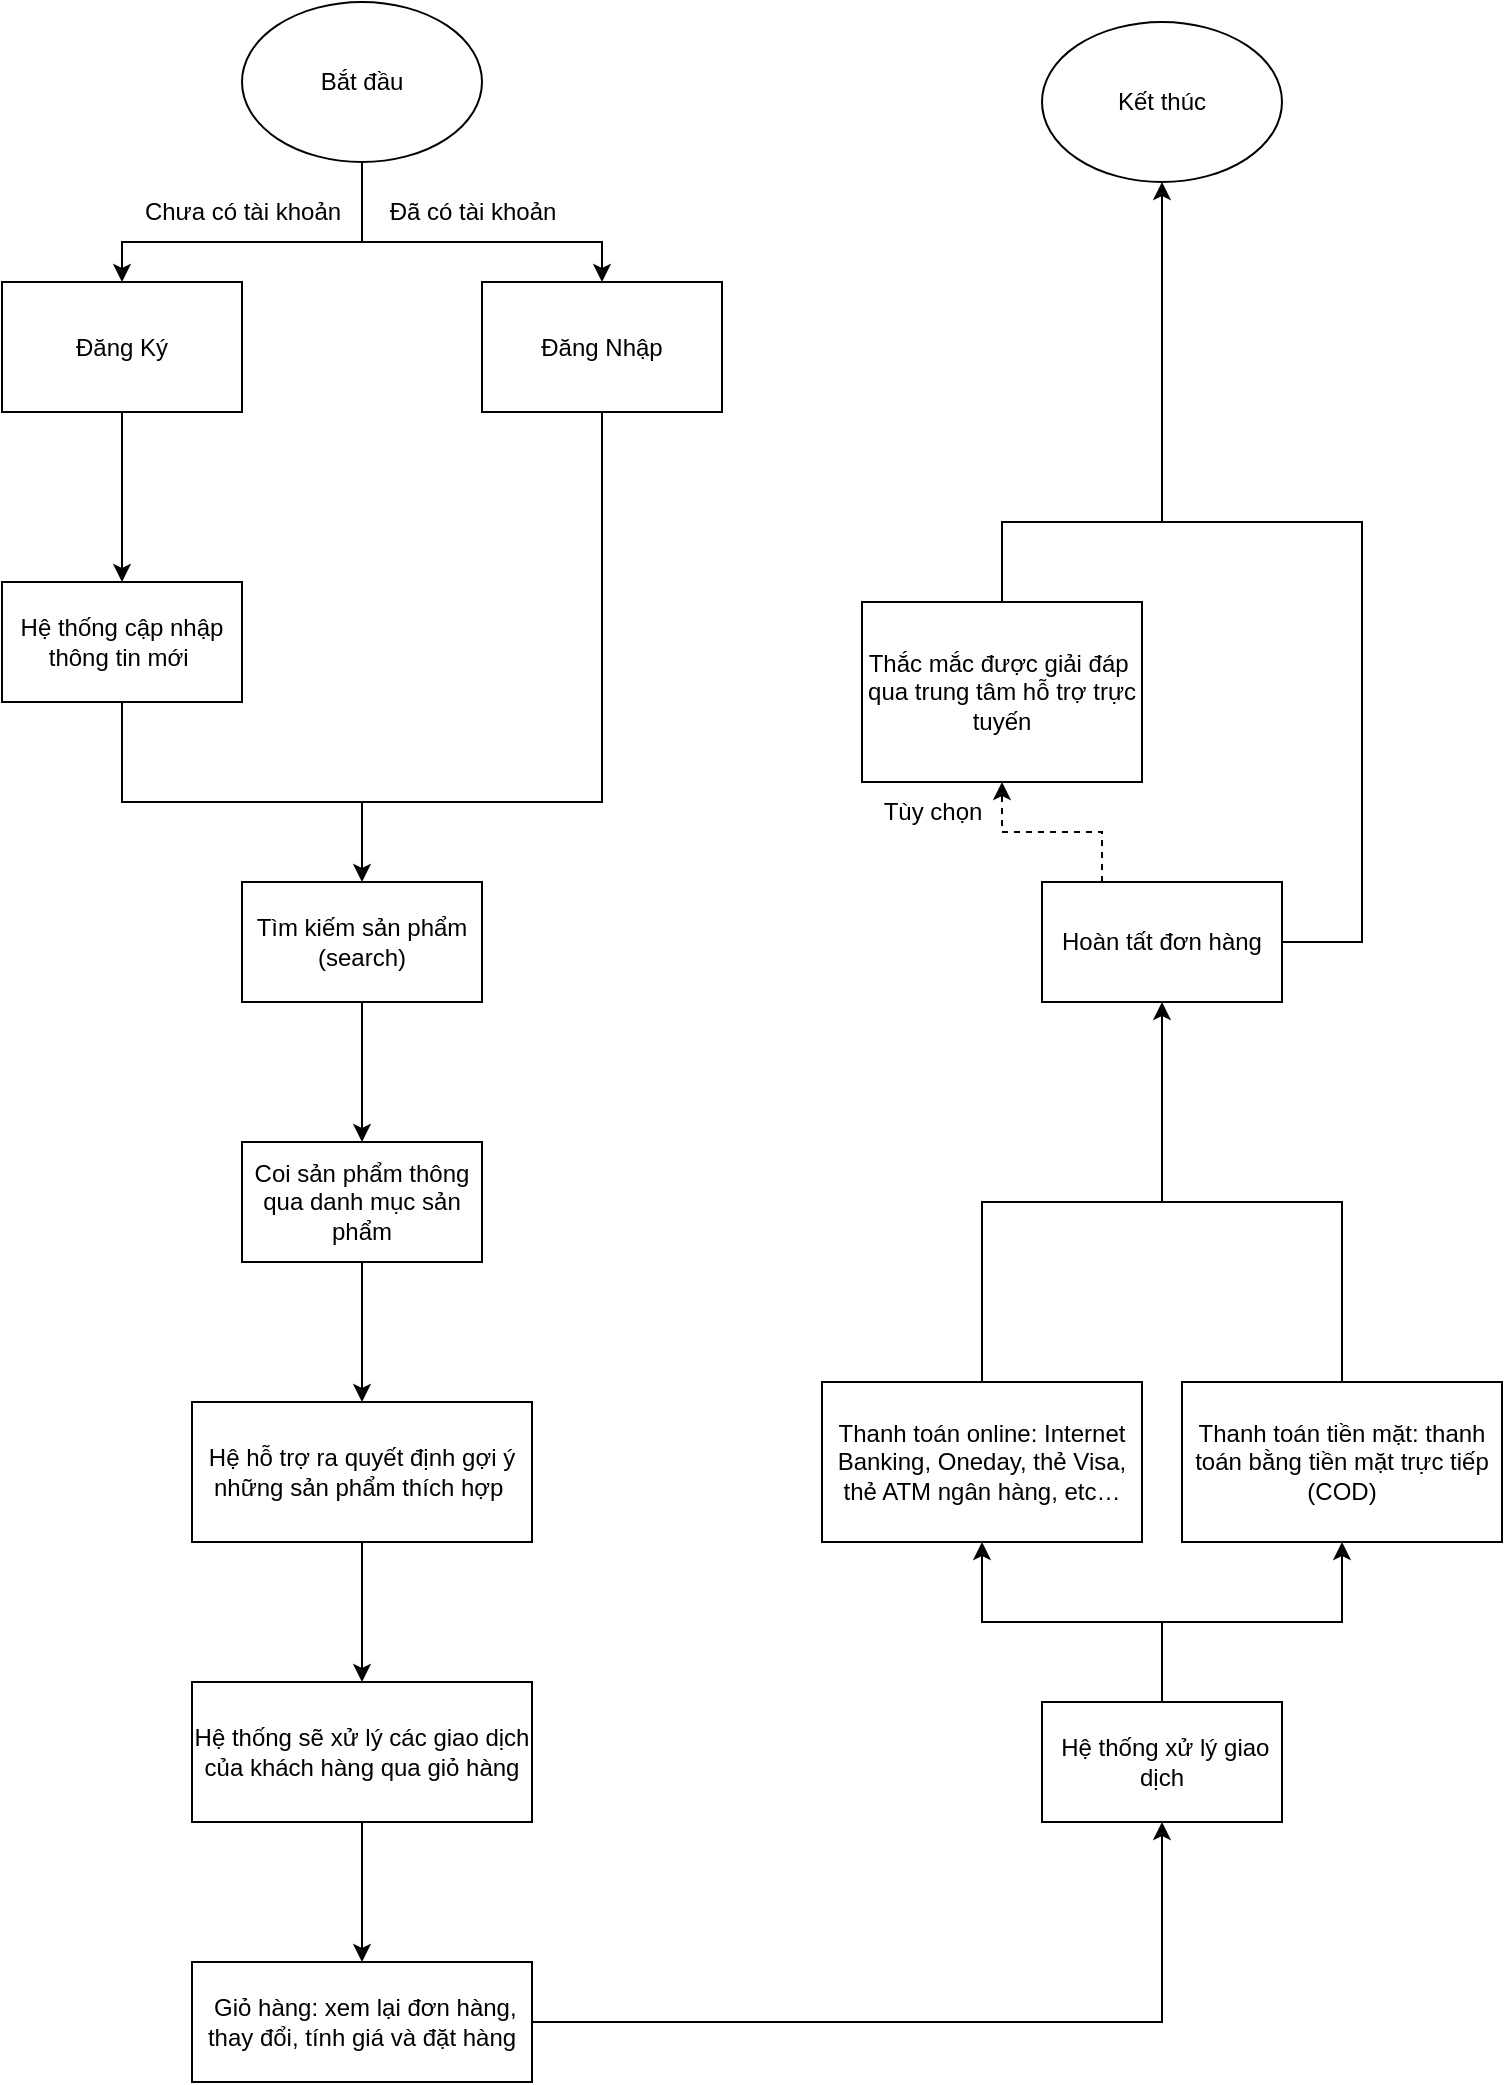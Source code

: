 <mxfile version="24.0.1" type="device">
  <diagram name="Trang-1" id="wBRvA0FRuDgJz07K_90X">
    <mxGraphModel dx="1895" dy="1035" grid="1" gridSize="10" guides="1" tooltips="1" connect="1" arrows="1" fold="1" page="1" pageScale="1" pageWidth="827" pageHeight="1169" math="0" shadow="0">
      <root>
        <mxCell id="0" />
        <mxCell id="1" parent="0" />
        <mxCell id="P-LI7PInyzLhVxZQNnNQ-30" style="edgeStyle=orthogonalEdgeStyle;rounded=0;orthogonalLoop=1;jettySize=auto;html=1;exitX=0.5;exitY=1;exitDx=0;exitDy=0;" edge="1" parent="1" source="P-LI7PInyzLhVxZQNnNQ-1" target="P-LI7PInyzLhVxZQNnNQ-31">
          <mxGeometry relative="1" as="geometry">
            <mxPoint x="99.667" y="280" as="targetPoint" />
          </mxGeometry>
        </mxCell>
        <mxCell id="P-LI7PInyzLhVxZQNnNQ-1" value="Đăng Ký" style="rounded=0;whiteSpace=wrap;html=1;" vertex="1" parent="1">
          <mxGeometry x="40" y="180" width="120" height="65" as="geometry" />
        </mxCell>
        <mxCell id="P-LI7PInyzLhVxZQNnNQ-3" style="edgeStyle=orthogonalEdgeStyle;rounded=0;orthogonalLoop=1;jettySize=auto;html=1;exitX=0.5;exitY=1;exitDx=0;exitDy=0;entryX=0.5;entryY=0;entryDx=0;entryDy=0;" edge="1" parent="1" source="P-LI7PInyzLhVxZQNnNQ-2" target="P-LI7PInyzLhVxZQNnNQ-1">
          <mxGeometry relative="1" as="geometry">
            <Array as="points">
              <mxPoint x="220" y="160" />
              <mxPoint x="100" y="160" />
            </Array>
          </mxGeometry>
        </mxCell>
        <mxCell id="P-LI7PInyzLhVxZQNnNQ-5" style="edgeStyle=orthogonalEdgeStyle;rounded=0;orthogonalLoop=1;jettySize=auto;html=1;exitX=0.5;exitY=1;exitDx=0;exitDy=0;" edge="1" parent="1" source="P-LI7PInyzLhVxZQNnNQ-2" target="P-LI7PInyzLhVxZQNnNQ-4">
          <mxGeometry relative="1" as="geometry">
            <Array as="points">
              <mxPoint x="220" y="160" />
              <mxPoint x="340" y="160" />
            </Array>
          </mxGeometry>
        </mxCell>
        <mxCell id="P-LI7PInyzLhVxZQNnNQ-2" value="Bắt đầu" style="ellipse;whiteSpace=wrap;html=1;" vertex="1" parent="1">
          <mxGeometry x="160" y="40" width="120" height="80" as="geometry" />
        </mxCell>
        <mxCell id="P-LI7PInyzLhVxZQNnNQ-4" value="Đăng Nhập" style="rounded=0;whiteSpace=wrap;html=1;" vertex="1" parent="1">
          <mxGeometry x="280" y="180" width="120" height="65" as="geometry" />
        </mxCell>
        <mxCell id="P-LI7PInyzLhVxZQNnNQ-13" value="Chưa có tài khoản" style="text;html=1;align=center;verticalAlign=middle;resizable=0;points=[];autosize=1;strokeColor=none;fillColor=none;" vertex="1" parent="1">
          <mxGeometry x="100" y="130" width="120" height="30" as="geometry" />
        </mxCell>
        <mxCell id="P-LI7PInyzLhVxZQNnNQ-16" value="Đã có tài khoản" style="text;html=1;align=center;verticalAlign=middle;resizable=0;points=[];autosize=1;strokeColor=none;fillColor=none;" vertex="1" parent="1">
          <mxGeometry x="220" y="130" width="110" height="30" as="geometry" />
        </mxCell>
        <mxCell id="P-LI7PInyzLhVxZQNnNQ-26" style="edgeStyle=orthogonalEdgeStyle;rounded=0;orthogonalLoop=1;jettySize=auto;html=1;" edge="1" parent="1" source="P-LI7PInyzLhVxZQNnNQ-23">
          <mxGeometry relative="1" as="geometry">
            <mxPoint x="220" y="610" as="targetPoint" />
          </mxGeometry>
        </mxCell>
        <mxCell id="P-LI7PInyzLhVxZQNnNQ-23" value="Tìm kiếm sản phẩm&lt;div&gt;(search)&lt;/div&gt;" style="rounded=0;whiteSpace=wrap;html=1;" vertex="1" parent="1">
          <mxGeometry x="160" y="480" width="120" height="60" as="geometry" />
        </mxCell>
        <mxCell id="P-LI7PInyzLhVxZQNnNQ-28" style="edgeStyle=orthogonalEdgeStyle;rounded=0;orthogonalLoop=1;jettySize=auto;html=1;" edge="1" parent="1" source="P-LI7PInyzLhVxZQNnNQ-27" target="P-LI7PInyzLhVxZQNnNQ-29">
          <mxGeometry relative="1" as="geometry">
            <mxPoint x="220" y="740" as="targetPoint" />
          </mxGeometry>
        </mxCell>
        <mxCell id="P-LI7PInyzLhVxZQNnNQ-27" value="&lt;div style=&quot;&quot;&gt;&lt;span style=&quot;background-color: initial;&quot;&gt;Coi sản phẩm thông qua danh mục sản phẩm&lt;/span&gt;&lt;/div&gt;" style="rounded=0;whiteSpace=wrap;html=1;align=center;" vertex="1" parent="1">
          <mxGeometry x="160" y="610" width="120" height="60" as="geometry" />
        </mxCell>
        <mxCell id="P-LI7PInyzLhVxZQNnNQ-36" style="edgeStyle=orthogonalEdgeStyle;rounded=0;orthogonalLoop=1;jettySize=auto;html=1;" edge="1" parent="1" source="P-LI7PInyzLhVxZQNnNQ-29" target="P-LI7PInyzLhVxZQNnNQ-35">
          <mxGeometry relative="1" as="geometry" />
        </mxCell>
        <mxCell id="P-LI7PInyzLhVxZQNnNQ-29" value="&lt;div style=&quot;&quot;&gt;Hệ hỗ trợ ra quyết định gợi ý những sản phẩm thích hợp&amp;nbsp;&lt;/div&gt;" style="rounded=0;whiteSpace=wrap;html=1;align=center;" vertex="1" parent="1">
          <mxGeometry x="135" y="740" width="170" height="70" as="geometry" />
        </mxCell>
        <mxCell id="P-LI7PInyzLhVxZQNnNQ-67" style="edgeStyle=orthogonalEdgeStyle;rounded=0;orthogonalLoop=1;jettySize=auto;html=1;exitX=0.5;exitY=1;exitDx=0;exitDy=0;entryX=0.5;entryY=0;entryDx=0;entryDy=0;" edge="1" parent="1" source="P-LI7PInyzLhVxZQNnNQ-31" target="P-LI7PInyzLhVxZQNnNQ-23">
          <mxGeometry relative="1" as="geometry">
            <Array as="points">
              <mxPoint x="100" y="440" />
              <mxPoint x="220" y="440" />
            </Array>
          </mxGeometry>
        </mxCell>
        <mxCell id="P-LI7PInyzLhVxZQNnNQ-31" value="Hệ thống cập nhập thông tin mới&amp;nbsp;" style="rounded=0;whiteSpace=wrap;html=1;" vertex="1" parent="1">
          <mxGeometry x="39.997" y="330" width="120" height="60" as="geometry" />
        </mxCell>
        <mxCell id="P-LI7PInyzLhVxZQNnNQ-37" style="edgeStyle=orthogonalEdgeStyle;rounded=0;orthogonalLoop=1;jettySize=auto;html=1;" edge="1" parent="1" source="P-LI7PInyzLhVxZQNnNQ-35" target="P-LI7PInyzLhVxZQNnNQ-38">
          <mxGeometry relative="1" as="geometry">
            <mxPoint x="221" y="1010.0" as="targetPoint" />
          </mxGeometry>
        </mxCell>
        <mxCell id="P-LI7PInyzLhVxZQNnNQ-35" value="&lt;div&gt;H&lt;span style=&quot;background-color: initial;&quot;&gt;ệ thống sẽ xử lý các giao dịch của khách hàng qua giỏ hàng&lt;/span&gt;&lt;/div&gt;" style="rounded=0;whiteSpace=wrap;html=1;" vertex="1" parent="1">
          <mxGeometry x="135" y="880" width="170" height="70" as="geometry" />
        </mxCell>
        <mxCell id="P-LI7PInyzLhVxZQNnNQ-39" style="edgeStyle=orthogonalEdgeStyle;rounded=0;orthogonalLoop=1;jettySize=auto;html=1;" edge="1" parent="1" source="P-LI7PInyzLhVxZQNnNQ-38" target="P-LI7PInyzLhVxZQNnNQ-40">
          <mxGeometry relative="1" as="geometry">
            <mxPoint x="480" y="960" as="targetPoint" />
          </mxGeometry>
        </mxCell>
        <mxCell id="P-LI7PInyzLhVxZQNnNQ-38" value="&lt;div&gt;&amp;nbsp;Giỏ hàng: xem lại đơn hàng, thay đổi, tính giá và đặt hàng&lt;/div&gt;" style="rounded=0;whiteSpace=wrap;html=1;" vertex="1" parent="1">
          <mxGeometry x="135" y="1020" width="170" height="60" as="geometry" />
        </mxCell>
        <mxCell id="P-LI7PInyzLhVxZQNnNQ-41" style="edgeStyle=orthogonalEdgeStyle;rounded=0;orthogonalLoop=1;jettySize=auto;html=1;exitX=0.25;exitY=0;exitDx=0;exitDy=0;" edge="1" parent="1" source="P-LI7PInyzLhVxZQNnNQ-40" target="P-LI7PInyzLhVxZQNnNQ-42">
          <mxGeometry relative="1" as="geometry">
            <mxPoint x="520" y="810" as="targetPoint" />
            <Array as="points">
              <mxPoint x="620" y="890" />
              <mxPoint x="620" y="850" />
              <mxPoint x="530" y="850" />
            </Array>
          </mxGeometry>
        </mxCell>
        <mxCell id="P-LI7PInyzLhVxZQNnNQ-45" style="edgeStyle=orthogonalEdgeStyle;rounded=0;orthogonalLoop=1;jettySize=auto;html=1;" edge="1" parent="1" target="P-LI7PInyzLhVxZQNnNQ-46">
          <mxGeometry relative="1" as="geometry">
            <mxPoint x="710" y="820.0" as="targetPoint" />
            <mxPoint x="650" y="890" as="sourcePoint" />
            <Array as="points">
              <mxPoint x="620" y="890" />
              <mxPoint x="620" y="850" />
              <mxPoint x="710" y="850" />
            </Array>
          </mxGeometry>
        </mxCell>
        <mxCell id="P-LI7PInyzLhVxZQNnNQ-40" value="&lt;div&gt;&amp;nbsp;Hệ thống xử lý giao dịch&lt;/div&gt;" style="rounded=0;whiteSpace=wrap;html=1;" vertex="1" parent="1">
          <mxGeometry x="560" y="890" width="120" height="60" as="geometry" />
        </mxCell>
        <mxCell id="P-LI7PInyzLhVxZQNnNQ-49" style="edgeStyle=orthogonalEdgeStyle;rounded=0;orthogonalLoop=1;jettySize=auto;html=1;exitX=0.5;exitY=0;exitDx=0;exitDy=0;" edge="1" parent="1" source="P-LI7PInyzLhVxZQNnNQ-42">
          <mxGeometry relative="1" as="geometry">
            <mxPoint x="620" y="540.0" as="targetPoint" />
            <Array as="points">
              <mxPoint x="530" y="640" />
              <mxPoint x="620" y="640" />
            </Array>
          </mxGeometry>
        </mxCell>
        <mxCell id="P-LI7PInyzLhVxZQNnNQ-42" value="&lt;div&gt;Thanh toán online: Internet Banking, Oneday, thẻ Visa, thẻ ATM ngân hàng, etc…&lt;/div&gt;" style="rounded=0;whiteSpace=wrap;html=1;" vertex="1" parent="1">
          <mxGeometry x="450" y="730" width="160" height="80" as="geometry" />
        </mxCell>
        <mxCell id="P-LI7PInyzLhVxZQNnNQ-46" value="&lt;div&gt;Thanh toán tiền mặt: thanh toán bằng tiền mặt trực tiếp (COD)&lt;/div&gt;" style="rounded=0;whiteSpace=wrap;html=1;" vertex="1" parent="1">
          <mxGeometry x="630" y="730" width="160" height="80" as="geometry" />
        </mxCell>
        <mxCell id="P-LI7PInyzLhVxZQNnNQ-56" style="edgeStyle=orthogonalEdgeStyle;rounded=0;orthogonalLoop=1;jettySize=auto;html=1;exitX=0.25;exitY=0;exitDx=0;exitDy=0;dashed=1;" edge="1" parent="1" source="P-LI7PInyzLhVxZQNnNQ-51" target="P-LI7PInyzLhVxZQNnNQ-57">
          <mxGeometry relative="1" as="geometry">
            <mxPoint x="590" y="400" as="targetPoint" />
          </mxGeometry>
        </mxCell>
        <mxCell id="P-LI7PInyzLhVxZQNnNQ-51" value="Hoàn tất đơn hàng" style="rounded=0;whiteSpace=wrap;html=1;" vertex="1" parent="1">
          <mxGeometry x="560" y="480" width="120" height="60" as="geometry" />
        </mxCell>
        <mxCell id="P-LI7PInyzLhVxZQNnNQ-57" value="&lt;div&gt;Thắc mắc được giải đáp&amp;nbsp; qua trung tâm hỗ trợ trực tuyến&lt;/div&gt;" style="rounded=0;whiteSpace=wrap;html=1;" vertex="1" parent="1">
          <mxGeometry x="470" y="340" width="140" height="90" as="geometry" />
        </mxCell>
        <mxCell id="P-LI7PInyzLhVxZQNnNQ-60" value="Kết thúc" style="ellipse;whiteSpace=wrap;html=1;" vertex="1" parent="1">
          <mxGeometry x="560" y="50" width="120" height="80" as="geometry" />
        </mxCell>
        <mxCell id="P-LI7PInyzLhVxZQNnNQ-61" style="edgeStyle=orthogonalEdgeStyle;rounded=0;orthogonalLoop=1;jettySize=auto;html=1;exitX=0.75;exitY=0;exitDx=0;exitDy=0;entryX=0.5;entryY=1;entryDx=0;entryDy=0;" edge="1" parent="1" source="P-LI7PInyzLhVxZQNnNQ-51" target="P-LI7PInyzLhVxZQNnNQ-60">
          <mxGeometry relative="1" as="geometry">
            <Array as="points">
              <mxPoint x="680" y="480" />
              <mxPoint x="680" y="510" />
              <mxPoint x="720" y="510" />
              <mxPoint x="720" y="300" />
              <mxPoint x="620" y="300" />
            </Array>
          </mxGeometry>
        </mxCell>
        <mxCell id="P-LI7PInyzLhVxZQNnNQ-65" value="" style="endArrow=none;html=1;rounded=0;" edge="1" parent="1">
          <mxGeometry width="50" height="50" relative="1" as="geometry">
            <mxPoint x="540" y="340" as="sourcePoint" />
            <mxPoint x="620" y="300" as="targetPoint" />
            <Array as="points">
              <mxPoint x="540" y="300" />
            </Array>
          </mxGeometry>
        </mxCell>
        <mxCell id="P-LI7PInyzLhVxZQNnNQ-66" value="Tùy&lt;span style=&quot;background-color: initial;&quot;&gt;&amp;nbsp;chọn&lt;/span&gt;" style="text;html=1;align=center;verticalAlign=middle;resizable=0;points=[];autosize=1;strokeColor=none;fillColor=none;" vertex="1" parent="1">
          <mxGeometry x="470" y="430" width="70" height="30" as="geometry" />
        </mxCell>
        <mxCell id="P-LI7PInyzLhVxZQNnNQ-68" value="" style="endArrow=none;html=1;rounded=0;" edge="1" parent="1">
          <mxGeometry width="50" height="50" relative="1" as="geometry">
            <mxPoint x="220" y="440" as="sourcePoint" />
            <mxPoint x="340" y="245" as="targetPoint" />
            <Array as="points">
              <mxPoint x="340" y="440" />
            </Array>
          </mxGeometry>
        </mxCell>
        <mxCell id="P-LI7PInyzLhVxZQNnNQ-69" value="" style="endArrow=none;html=1;rounded=0;" edge="1" parent="1">
          <mxGeometry width="50" height="50" relative="1" as="geometry">
            <mxPoint x="710" y="730" as="sourcePoint" />
            <mxPoint x="620" y="640" as="targetPoint" />
            <Array as="points">
              <mxPoint x="710" y="640" />
              <mxPoint x="670" y="640" />
            </Array>
          </mxGeometry>
        </mxCell>
      </root>
    </mxGraphModel>
  </diagram>
</mxfile>
